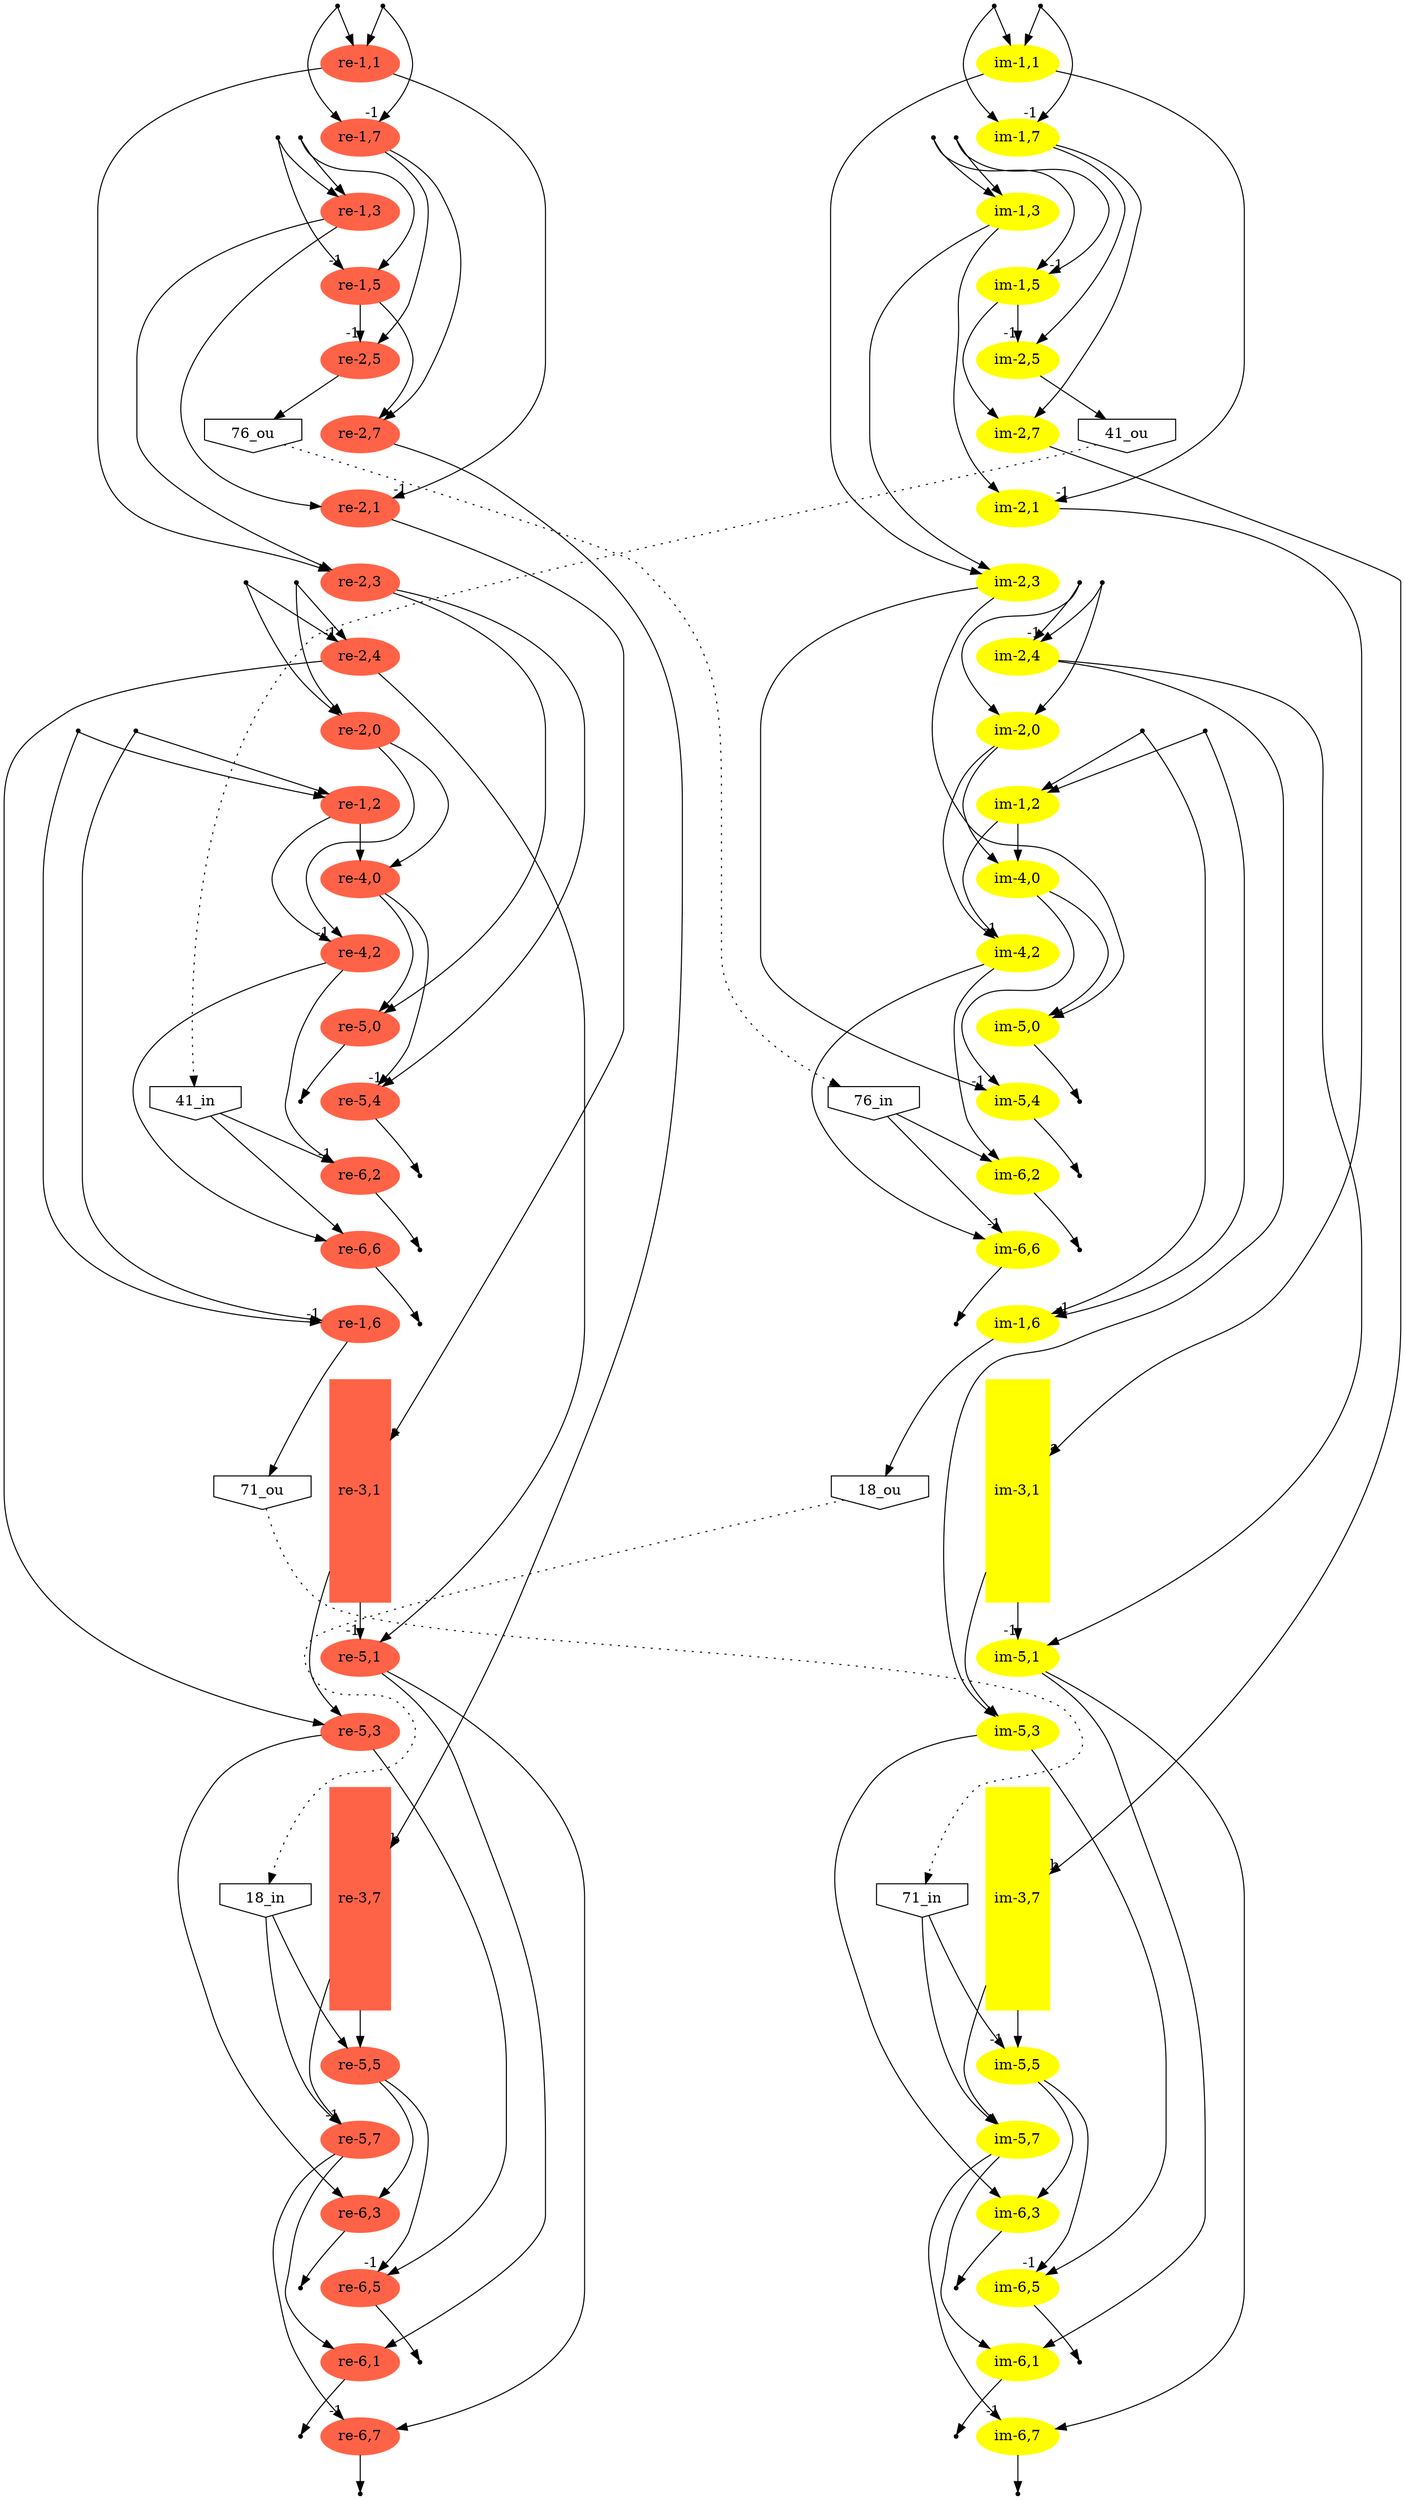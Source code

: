 digraph g
{

  /* list of nodes */
  "18_in" [shape="invhouse"];
  "18_ou" [shape="invhouse"];
  "41_in" [shape="invhouse"];
  "41_ou" [shape="invhouse"];
  "71_in" [shape="invhouse"];
  "71_ou" [shape="invhouse"];
  "76_in" [shape="invhouse"];
  "76_ou" [shape="invhouse"];
  "im-0,0" [shape="point"];
  "im-0,1" [shape="point"];
  "im-0,2" [shape="point"];
  "im-0,3" [shape="point"];
  "im-0,4" [shape="point"];
  "im-0,5" [shape="point"];
  "im-0,6" [shape="point"];
  "im-0,7" [shape="point"];
  "im-1,1" [color="yellow",shape="oval",style="filled"];
  "im-1,2" [color="yellow",shape="oval",style="filled"];
  "im-1,3" [color="yellow",shape="oval",style="filled"];
  "im-1,5" [color="yellow",shape="oval",style="filled"];
  "im-1,6" [color="yellow",shape="oval",style="filled"];
  "im-1,7" [color="yellow",shape="oval",style="filled"];
  "im-2,0" [color="yellow",shape="oval",style="filled"];
  "im-2,1" [color="yellow",shape="oval",style="filled"];
  "im-2,3" [color="yellow",shape="oval",style="filled"];
  "im-2,4" [color="yellow",shape="oval",style="filled"];
  "im-2,5" [color="yellow",shape="oval",style="filled"];
  "im-2,7" [color="yellow",shape="oval",style="filled"];
  "im-3,1" [color="yellow",height="3",shape="box",style="filled"];
  "im-3,7" [color="yellow",height="3",shape="box",style="filled"];
  "im-4,0" [color="yellow",shape="oval",style="filled"];
  "im-4,2" [color="yellow",shape="oval",style="filled"];
  "im-5,0" [color="yellow",shape="oval",style="filled"];
  "im-5,1" [color="yellow",shape="oval",style="filled"];
  "im-5,3" [color="yellow",shape="oval",style="filled"];
  "im-5,4" [color="yellow",shape="oval",style="filled"];
  "im-5,5" [color="yellow",shape="oval",style="filled"];
  "im-5,7" [color="yellow",shape="oval",style="filled"];
  "im-6,1" [color="yellow",shape="oval",style="filled"];
  "im-6,2" [color="yellow",shape="oval",style="filled"];
  "im-6,3" [color="yellow",shape="oval",style="filled"];
  "im-6,5" [color="yellow",shape="oval",style="filled"];
  "im-6,6" [color="yellow",shape="oval",style="filled"];
  "im-6,7" [color="yellow",shape="oval",style="filled"];
  "im-7,0" [shape="point"];
  "im-7,1" [shape="point"];
  "im-7,2" [shape="point"];
  "im-7,3" [shape="point"];
  "im-7,4" [shape="point"];
  "im-7,5" [shape="point"];
  "im-7,6" [shape="point"];
  "im-7,7" [shape="point"];
  "re-0,0" [shape="point"];
  "re-0,1" [shape="point"];
  "re-0,2" [shape="point"];
  "re-0,3" [shape="point"];
  "re-0,4" [shape="point"];
  "re-0,5" [shape="point"];
  "re-0,6" [shape="point"];
  "re-0,7" [shape="point"];
  "re-1,1" [color="tomato",shape="oval",style="filled"];
  "re-1,2" [color="tomato",shape="oval",style="filled"];
  "re-1,3" [color="tomato",shape="oval",style="filled"];
  "re-1,5" [color="tomato",shape="oval",style="filled"];
  "re-1,6" [color="tomato",shape="oval",style="filled"];
  "re-1,7" [color="tomato",shape="oval",style="filled"];
  "re-2,0" [color="tomato",shape="oval",style="filled"];
  "re-2,1" [color="tomato",shape="oval",style="filled"];
  "re-2,3" [color="tomato",shape="oval",style="filled"];
  "re-2,4" [color="tomato",shape="oval",style="filled"];
  "re-2,5" [color="tomato",shape="oval",style="filled"];
  "re-2,7" [color="tomato",shape="oval",style="filled"];
  "re-3,1" [color="tomato",height="3",shape="box",style="filled"];
  "re-3,7" [color="tomato",height="3",shape="box",style="filled"];
  "re-4,0" [color="tomato",shape="oval",style="filled"];
  "re-4,2" [color="tomato",shape="oval",style="filled"];
  "re-5,0" [color="tomato",shape="oval",style="filled"];
  "re-5,1" [color="tomato",shape="oval",style="filled"];
  "re-5,3" [color="tomato",shape="oval",style="filled"];
  "re-5,4" [color="tomato",shape="oval",style="filled"];
  "re-5,5" [color="tomato",shape="oval",style="filled"];
  "re-5,7" [color="tomato",shape="oval",style="filled"];
  "re-6,1" [color="tomato",shape="oval",style="filled"];
  "re-6,2" [color="tomato",shape="oval",style="filled"];
  "re-6,3" [color="tomato",shape="oval",style="filled"];
  "re-6,5" [color="tomato",shape="oval",style="filled"];
  "re-6,6" [color="tomato",shape="oval",style="filled"];
  "re-6,7" [color="tomato",shape="oval",style="filled"];
  "re-7,0" [shape="point"];
  "re-7,1" [shape="point"];
  "re-7,2" [shape="point"];
  "re-7,3" [shape="point"];
  "re-7,4" [shape="point"];
  "re-7,5" [shape="point"];
  "re-7,6" [shape="point"];
  "re-7,7" [shape="point"];

  /* list of edges */
  "18_in" -> "re-5,5" [headlabel = ""];
  "18_in" -> "re-5,7" [headlabel = "-1"];
  "18_ou" -> "18_in" [constraint = "false",style = "dotted"];
  "41_in" -> "re-6,2" [headlabel = "-1"];
  "41_in" -> "re-6,6" [headlabel = ""];
  "41_ou" -> "41_in" [constraint = "false",style = "dotted"];
  "71_in" -> "im-5,5" [headlabel = "-1"];
  "71_in" -> "im-5,7" [headlabel = ""];
  "71_ou" -> "71_in" [constraint = "false",style = "dotted"];
  "76_in" -> "im-6,2" [headlabel = ""];
  "76_in" -> "im-6,6" [headlabel = "-1"];
  "76_ou" -> "76_in" [constraint = "false",style = "dotted"];
  "im-0,0" -> "im-2,0";
  "im-0,0" -> "im-2,4";
  "im-0,1" -> "im-1,1";
  "im-0,1" -> "im-1,7";
  "im-0,2" -> "im-1,2";
  "im-0,2" -> "im-1,6";
  "im-0,3" -> "im-1,3";
  "im-0,3" -> "im-1,5";
  "im-0,4" -> "im-2,0";
  "im-0,4" -> "im-2,4" [headlabel = "-1"];
  "im-0,5" -> "im-1,3";
  "im-0,5" -> "im-1,5" [headlabel = "-1"];
  "im-0,6" -> "im-1,2";
  "im-0,6" -> "im-1,6" [headlabel = "-1"];
  "im-0,7" -> "im-1,1";
  "im-0,7" -> "im-1,7" [headlabel = "-1"];
  "im-1,1" -> "im-1,7" [style = "invis",weight = "100"];
  "im-1,1" -> "im-2,1" [headlabel = "-1"];
  "im-1,1" -> "im-2,3";
  "im-1,2" -> "im-4,0" [weight = "100"];
  "im-1,2" -> "im-4,2" [headlabel = "-1"];
  "im-1,3" -> "im-1,5" [style = "invis",weight = "100"];
  "im-1,3" -> "im-2,1";
  "im-1,3" -> "im-2,3";
  "im-1,5" -> "im-2,5" [headlabel = "-1",weight = "100"];
  "im-1,5" -> "im-2,7";
  "im-1,6" -> "18_ou";
  "im-1,6" -> "im-3,1" [style = "invis",weight = "100"];
  "im-1,7" -> "im-1,3" [style = "invis",weight = "100"];
  "im-1,7" -> "im-2,5";
  "im-1,7" -> "im-2,7";
  "im-2,0" -> "im-1,2" [style = "invis",weight = "100"];
  "im-2,0" -> "im-4,0";
  "im-2,0" -> "im-4,2";
  "im-2,1" -> "im-2,3" [style = "invis",weight = "100"];
  "im-2,1" -> "im-3,1" [headlabel = "a"];
  "im-2,3" -> "im-2,4" [style = "invis",weight = "100"];
  "im-2,3" -> "im-5,0";
  "im-2,3" -> "im-5,4" [headlabel = "-1"];
  "im-2,4" -> "im-2,0" [style = "invis",weight = "100"];
  "im-2,4" -> "im-5,1";
  "im-2,4" -> "im-5,3";
  "im-2,5" -> "41_ou";
  "im-2,5" -> "im-2,7" [style = "invis",weight = "100"];
  "im-2,7" -> "im-2,1" [style = "invis",weight = "100"];
  "im-2,7" -> "im-3,7" [headlabel = "b"];
  "im-3,1" -> "im-5,1" [headlabel = "-1",weight = "100"];
  "im-3,1" -> "im-5,3";
  "im-3,7" -> "im-5,5" [weight = "100"];
  "im-3,7" -> "im-5,7";
  "im-4,0" -> "im-4,2" [style = "invis",weight = "100"];
  "im-4,0" -> "im-5,0";
  "im-4,0" -> "im-5,4";
  "im-4,2" -> "im-5,0" [style = "invis",weight = "100"];
  "im-4,2" -> "im-6,2";
  "im-4,2" -> "im-6,6";
  "im-5,0" -> "im-5,4" [style = "invis",weight = "100"];
  "im-5,0" -> "im-7,0";
  "im-5,1" -> "im-5,3" [style = "invis",weight = "100"];
  "im-5,1" -> "im-6,1";
  "im-5,1" -> "im-6,7";
  "im-5,3" -> "im-3,7" [style = "invis",weight = "100"];
  "im-5,3" -> "im-6,3";
  "im-5,3" -> "im-6,5";
  "im-5,4" -> "im-6,2" [style = "invis",weight = "100"];
  "im-5,4" -> "im-7,4";
  "im-5,5" -> "im-5,7" [style = "invis",weight = "100"];
  "im-5,5" -> "im-6,3";
  "im-5,5" -> "im-6,5" [headlabel = "-1"];
  "im-5,7" -> "im-6,1";
  "im-5,7" -> "im-6,3" [style = "invis",weight = "100"];
  "im-5,7" -> "im-6,7" [headlabel = "-1"];
  "im-6,1" -> "im-6,7" [style = "invis",weight = "100"];
  "im-6,1" -> "im-7,1";
  "im-6,2" -> "im-6,6" [style = "invis",weight = "100"];
  "im-6,2" -> "im-7,2";
  "im-6,3" -> "im-6,5" [style = "invis",weight = "100"];
  "im-6,3" -> "im-7,3";
  "im-6,5" -> "im-6,1" [style = "invis",weight = "100"];
  "im-6,5" -> "im-7,5";
  "im-6,6" -> "im-1,6" [style = "invis",weight = "100"];
  "im-6,6" -> "im-7,6";
  "im-6,7" -> "im-7,7";
  "re-0,0" -> "re-2,0";
  "re-0,0" -> "re-2,4";
  "re-0,1" -> "re-1,1";
  "re-0,1" -> "re-1,7";
  "re-0,2" -> "re-1,2";
  "re-0,2" -> "re-1,6";
  "re-0,3" -> "re-1,3";
  "re-0,3" -> "re-1,5";
  "re-0,4" -> "re-2,0";
  "re-0,4" -> "re-2,4" [headlabel = "-1"];
  "re-0,5" -> "re-1,3";
  "re-0,5" -> "re-1,5" [headlabel = "-1"];
  "re-0,6" -> "re-1,2";
  "re-0,6" -> "re-1,6" [headlabel = "-1"];
  "re-0,7" -> "re-1,1";
  "re-0,7" -> "re-1,7" [headlabel = "-1"];
  "re-1,1" -> "re-1,7" [style = "invis",weight = "100"];
  "re-1,1" -> "re-2,1" [headlabel = "-1"];
  "re-1,1" -> "re-2,3";
  "re-1,2" -> "re-4,0" [weight = "100"];
  "re-1,2" -> "re-4,2" [headlabel = "-1"];
  "re-1,3" -> "re-1,5" [style = "invis",weight = "100"];
  "re-1,3" -> "re-2,1";
  "re-1,3" -> "re-2,3";
  "re-1,5" -> "re-2,5" [headlabel = "-1",weight = "100"];
  "re-1,5" -> "re-2,7";
  "re-1,6" -> "71_ou";
  "re-1,6" -> "re-3,1" [style = "invis",weight = "100"];
  "re-1,7" -> "re-1,3" [style = "invis",weight = "100"];
  "re-1,7" -> "re-2,5";
  "re-1,7" -> "re-2,7";
  "re-2,0" -> "re-1,2" [style = "invis",weight = "100"];
  "re-2,0" -> "re-4,0";
  "re-2,0" -> "re-4,2";
  "re-2,1" -> "re-2,3" [style = "invis",weight = "100"];
  "re-2,1" -> "re-3,1" [headlabel = "a"];
  "re-2,3" -> "re-2,4" [style = "invis",weight = "100"];
  "re-2,3" -> "re-5,0";
  "re-2,3" -> "re-5,4" [headlabel = "-1"];
  "re-2,4" -> "re-2,0" [style = "invis",weight = "100"];
  "re-2,4" -> "re-5,1";
  "re-2,4" -> "re-5,3";
  "re-2,5" -> "76_ou";
  "re-2,5" -> "re-2,7" [style = "invis",weight = "100"];
  "re-2,7" -> "re-2,1" [style = "invis",weight = "100"];
  "re-2,7" -> "re-3,7" [headlabel = "b"];
  "re-3,1" -> "re-5,1" [headlabel = "-1",weight = "100"];
  "re-3,1" -> "re-5,3";
  "re-3,7" -> "re-5,5" [weight = "100"];
  "re-3,7" -> "re-5,7";
  "re-4,0" -> "re-4,2" [style = "invis",weight = "100"];
  "re-4,0" -> "re-5,0";
  "re-4,0" -> "re-5,4";
  "re-4,2" -> "re-5,0" [style = "invis",weight = "100"];
  "re-4,2" -> "re-6,2";
  "re-4,2" -> "re-6,6";
  "re-5,0" -> "re-5,4" [style = "invis",weight = "100"];
  "re-5,0" -> "re-7,0";
  "re-5,1" -> "re-5,3" [style = "invis",weight = "100"];
  "re-5,1" -> "re-6,1";
  "re-5,1" -> "re-6,7";
  "re-5,3" -> "re-3,7" [style = "invis",weight = "100"];
  "re-5,3" -> "re-6,3";
  "re-5,3" -> "re-6,5";
  "re-5,4" -> "re-6,2" [style = "invis",weight = "100"];
  "re-5,4" -> "re-7,4";
  "re-5,5" -> "re-5,7" [style = "invis",weight = "100"];
  "re-5,5" -> "re-6,3";
  "re-5,5" -> "re-6,5" [headlabel = "-1"];
  "re-5,7" -> "re-6,1";
  "re-5,7" -> "re-6,3" [style = "invis",weight = "100"];
  "re-5,7" -> "re-6,7" [headlabel = "-1"];
  "re-6,1" -> "re-6,7" [style = "invis",weight = "100"];
  "re-6,1" -> "re-7,1";
  "re-6,2" -> "re-6,6" [style = "invis",weight = "100"];
  "re-6,2" -> "re-7,2";
  "re-6,3" -> "re-6,5" [style = "invis",weight = "100"];
  "re-6,3" -> "re-7,3";
  "re-6,5" -> "re-6,1" [style = "invis",weight = "100"];
  "re-6,5" -> "re-7,5";
  "re-6,6" -> "re-1,6" [style = "invis",weight = "100"];
  "re-6,6" -> "re-7,6";
  "re-6,7" -> "re-7,7";
}

